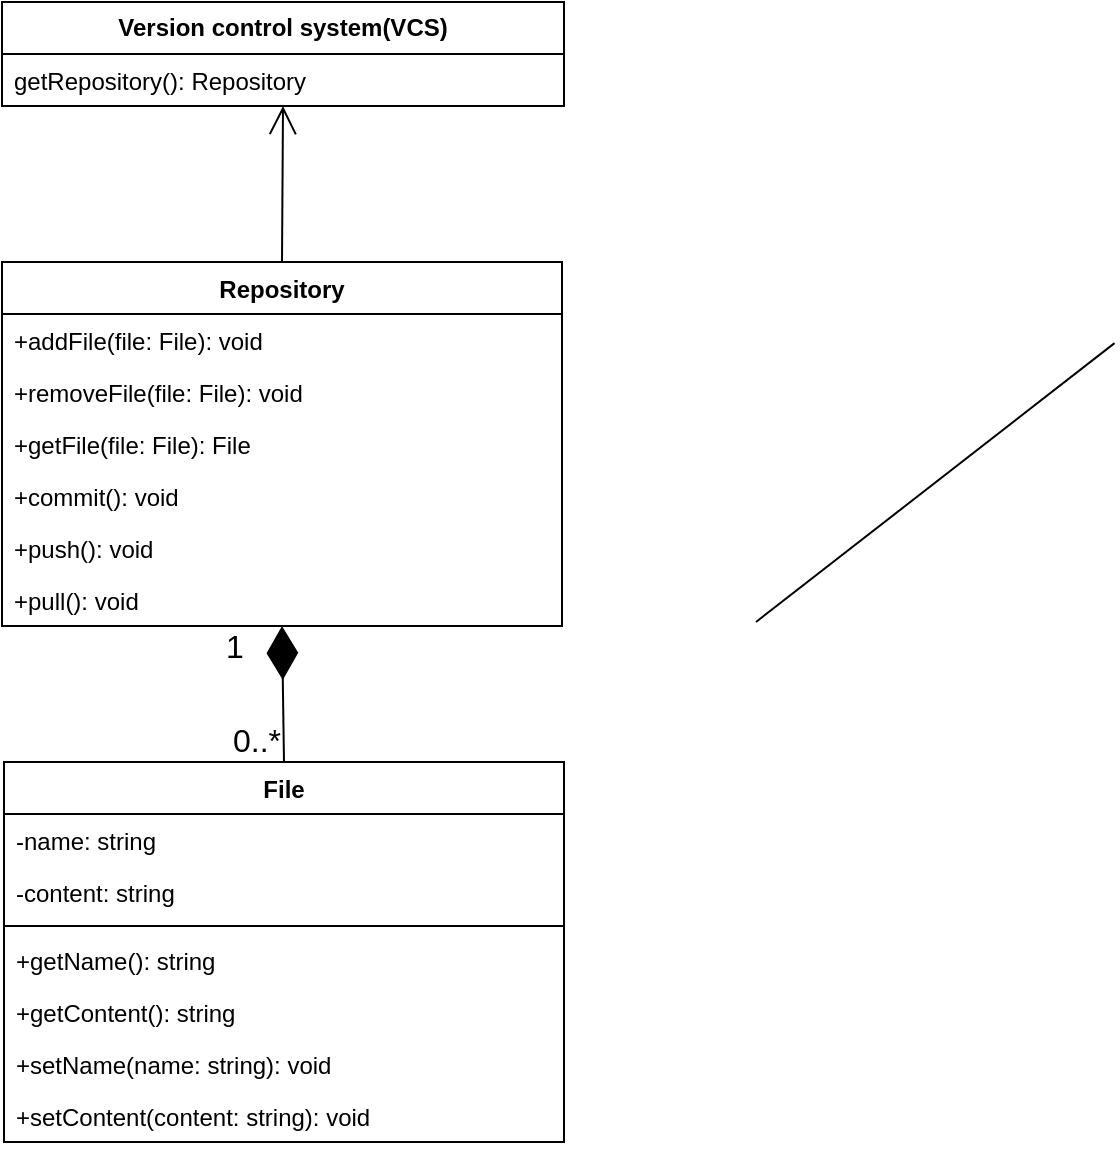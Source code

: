 <mxfile version="22.0.8" type="device">
  <diagram id="C5RBs43oDa-KdzZeNtuy" name="Page-1">
    <mxGraphModel dx="1480" dy="-343" grid="1" gridSize="10" guides="1" tooltips="1" connect="1" arrows="1" fold="1" page="1" pageScale="1" pageWidth="827" pageHeight="1169" math="0" shadow="0">
      <root>
        <mxCell id="WIyWlLk6GJQsqaUBKTNV-0" />
        <mxCell id="WIyWlLk6GJQsqaUBKTNV-1" parent="WIyWlLk6GJQsqaUBKTNV-0" />
        <mxCell id="Uz1XD-j5Nki4w_5RUH9i-2" value="&lt;b&gt;Version control system(VCS)&lt;/b&gt;" style="swimlane;fontStyle=0;childLayout=stackLayout;horizontal=1;startSize=26;fillColor=none;horizontalStack=0;resizeParent=1;resizeParentMax=0;resizeLast=0;collapsible=1;marginBottom=0;whiteSpace=wrap;html=1;" vertex="1" parent="WIyWlLk6GJQsqaUBKTNV-1">
          <mxGeometry x="273" y="1270" width="281" height="52" as="geometry">
            <mxRectangle x="330" y="1380" width="70" height="30" as="alternateBounds" />
          </mxGeometry>
        </mxCell>
        <mxCell id="Uz1XD-j5Nki4w_5RUH9i-3" value="getRepository(): Repository" style="text;strokeColor=none;fillColor=none;align=left;verticalAlign=top;spacingLeft=4;spacingRight=4;overflow=hidden;rotatable=0;points=[[0,0.5],[1,0.5]];portConstraint=eastwest;whiteSpace=wrap;html=1;" vertex="1" parent="Uz1XD-j5Nki4w_5RUH9i-2">
          <mxGeometry y="26" width="281" height="26" as="geometry" />
        </mxCell>
        <mxCell id="Uz1XD-j5Nki4w_5RUH9i-11" value="" style="endArrow=open;endFill=1;endSize=12;html=1;rounded=0;entryX=0.5;entryY=1;entryDx=0;entryDy=0;exitX=0.5;exitY=0;exitDx=0;exitDy=0;" edge="1" parent="WIyWlLk6GJQsqaUBKTNV-1" source="Uz1XD-j5Nki4w_5RUH9i-12" target="Uz1XD-j5Nki4w_5RUH9i-2">
          <mxGeometry width="160" relative="1" as="geometry">
            <mxPoint x="486.5" y="1490" as="sourcePoint" />
            <mxPoint x="636.5" y="1370" as="targetPoint" />
          </mxGeometry>
        </mxCell>
        <mxCell id="Uz1XD-j5Nki4w_5RUH9i-12" value="Repository" style="swimlane;fontStyle=1;align=center;verticalAlign=top;childLayout=stackLayout;horizontal=1;startSize=26;horizontalStack=0;resizeParent=1;resizeParentMax=0;resizeLast=0;collapsible=1;marginBottom=0;whiteSpace=wrap;html=1;" vertex="1" parent="WIyWlLk6GJQsqaUBKTNV-1">
          <mxGeometry x="273" y="1400" width="280" height="182" as="geometry" />
        </mxCell>
        <mxCell id="Uz1XD-j5Nki4w_5RUH9i-13" value="+addFile(file: File): void" style="text;strokeColor=none;fillColor=none;align=left;verticalAlign=top;spacingLeft=4;spacingRight=4;overflow=hidden;rotatable=0;points=[[0,0.5],[1,0.5]];portConstraint=eastwest;whiteSpace=wrap;html=1;" vertex="1" parent="Uz1XD-j5Nki4w_5RUH9i-12">
          <mxGeometry y="26" width="280" height="26" as="geometry" />
        </mxCell>
        <mxCell id="Uz1XD-j5Nki4w_5RUH9i-14" value="+removeFile(file: File): void" style="text;strokeColor=none;fillColor=none;align=left;verticalAlign=top;spacingLeft=4;spacingRight=4;overflow=hidden;rotatable=0;points=[[0,0.5],[1,0.5]];portConstraint=eastwest;whiteSpace=wrap;html=1;" vertex="1" parent="Uz1XD-j5Nki4w_5RUH9i-12">
          <mxGeometry y="52" width="280" height="26" as="geometry" />
        </mxCell>
        <mxCell id="Uz1XD-j5Nki4w_5RUH9i-15" value="+getFile(file: File): File" style="text;strokeColor=none;fillColor=none;align=left;verticalAlign=top;spacingLeft=4;spacingRight=4;overflow=hidden;rotatable=0;points=[[0,0.5],[1,0.5]];portConstraint=eastwest;whiteSpace=wrap;html=1;" vertex="1" parent="Uz1XD-j5Nki4w_5RUH9i-12">
          <mxGeometry y="78" width="280" height="26" as="geometry" />
        </mxCell>
        <mxCell id="Uz1XD-j5Nki4w_5RUH9i-16" value="+commit(): void" style="text;strokeColor=none;fillColor=none;align=left;verticalAlign=top;spacingLeft=4;spacingRight=4;overflow=hidden;rotatable=0;points=[[0,0.5],[1,0.5]];portConstraint=eastwest;whiteSpace=wrap;html=1;" vertex="1" parent="Uz1XD-j5Nki4w_5RUH9i-12">
          <mxGeometry y="104" width="280" height="26" as="geometry" />
        </mxCell>
        <mxCell id="Uz1XD-j5Nki4w_5RUH9i-17" value="+push(): void" style="text;strokeColor=none;fillColor=none;align=left;verticalAlign=top;spacingLeft=4;spacingRight=4;overflow=hidden;rotatable=0;points=[[0,0.5],[1,0.5]];portConstraint=eastwest;whiteSpace=wrap;html=1;" vertex="1" parent="Uz1XD-j5Nki4w_5RUH9i-12">
          <mxGeometry y="130" width="280" height="26" as="geometry" />
        </mxCell>
        <mxCell id="Uz1XD-j5Nki4w_5RUH9i-18" value="+pull(): void" style="text;strokeColor=none;fillColor=none;align=left;verticalAlign=top;spacingLeft=4;spacingRight=4;overflow=hidden;rotatable=0;points=[[0,0.5],[1,0.5]];portConstraint=eastwest;whiteSpace=wrap;html=1;" vertex="1" parent="Uz1XD-j5Nki4w_5RUH9i-12">
          <mxGeometry y="156" width="280" height="26" as="geometry" />
        </mxCell>
        <mxCell id="Uz1XD-j5Nki4w_5RUH9i-43" value="" style="endArrow=diamondThin;endFill=1;endSize=24;html=1;rounded=0;entryX=0.5;entryY=1;entryDx=0;entryDy=0;exitX=0.5;exitY=0;exitDx=0;exitDy=0;" edge="1" parent="WIyWlLk6GJQsqaUBKTNV-1" source="Uz1XD-j5Nki4w_5RUH9i-63" target="Uz1XD-j5Nki4w_5RUH9i-12">
          <mxGeometry width="160" relative="1" as="geometry">
            <mxPoint x="442" y="1800" as="sourcePoint" />
            <mxPoint x="714" y="1550" as="targetPoint" />
          </mxGeometry>
        </mxCell>
        <mxCell id="Uz1XD-j5Nki4w_5RUH9i-68" value="0..*" style="edgeLabel;html=1;align=center;verticalAlign=middle;resizable=0;points=[];fontSize=16;" vertex="1" connectable="0" parent="Uz1XD-j5Nki4w_5RUH9i-43">
          <mxGeometry x="-0.681" y="3" relative="1" as="geometry">
            <mxPoint x="-11" as="offset" />
          </mxGeometry>
        </mxCell>
        <mxCell id="Uz1XD-j5Nki4w_5RUH9i-69" value="1" style="edgeLabel;html=1;align=center;verticalAlign=middle;resizable=0;points=[];fontSize=16;" vertex="1" connectable="0" parent="Uz1XD-j5Nki4w_5RUH9i-43">
          <mxGeometry x="0.509" y="2" relative="1" as="geometry">
            <mxPoint x="-22" y="-7" as="offset" />
          </mxGeometry>
        </mxCell>
        <mxCell id="Uz1XD-j5Nki4w_5RUH9i-59" value="" style="endArrow=none;html=1;rounded=0;entryX=0.5;entryY=0;entryDx=0;entryDy=0;exitX=0.494;exitY=0.945;exitDx=0;exitDy=0;exitPerimeter=0;" edge="1" parent="WIyWlLk6GJQsqaUBKTNV-1" target="Uz1XD-j5Nki4w_5RUH9i-56">
          <mxGeometry width="50" height="50" relative="1" as="geometry">
            <mxPoint x="829.28" y="1440.57" as="sourcePoint" />
            <mxPoint x="650" y="1580" as="targetPoint" />
          </mxGeometry>
        </mxCell>
        <mxCell id="Uz1XD-j5Nki4w_5RUH9i-63" value="File" style="swimlane;fontStyle=1;align=center;verticalAlign=top;childLayout=stackLayout;horizontal=1;startSize=26;horizontalStack=0;resizeParent=1;resizeParentMax=0;resizeLast=0;collapsible=1;marginBottom=0;whiteSpace=wrap;html=1;" vertex="1" parent="WIyWlLk6GJQsqaUBKTNV-1">
          <mxGeometry x="274" y="1650" width="280" height="190" as="geometry" />
        </mxCell>
        <mxCell id="Uz1XD-j5Nki4w_5RUH9i-64" value="-name: string" style="text;strokeColor=none;fillColor=none;align=left;verticalAlign=top;spacingLeft=4;spacingRight=4;overflow=hidden;rotatable=0;points=[[0,0.5],[1,0.5]];portConstraint=eastwest;whiteSpace=wrap;html=1;" vertex="1" parent="Uz1XD-j5Nki4w_5RUH9i-63">
          <mxGeometry y="26" width="280" height="26" as="geometry" />
        </mxCell>
        <mxCell id="Uz1XD-j5Nki4w_5RUH9i-65" value="-content: string" style="text;strokeColor=none;fillColor=none;align=left;verticalAlign=top;spacingLeft=4;spacingRight=4;overflow=hidden;rotatable=0;points=[[0,0.5],[1,0.5]];portConstraint=eastwest;whiteSpace=wrap;html=1;" vertex="1" parent="Uz1XD-j5Nki4w_5RUH9i-63">
          <mxGeometry y="52" width="280" height="26" as="geometry" />
        </mxCell>
        <mxCell id="Uz1XD-j5Nki4w_5RUH9i-19" value="" style="line;strokeWidth=1;fillColor=none;align=left;verticalAlign=middle;spacingTop=-1;spacingLeft=3;spacingRight=3;rotatable=0;labelPosition=right;points=[];portConstraint=eastwest;strokeColor=inherit;" vertex="1" parent="Uz1XD-j5Nki4w_5RUH9i-63">
          <mxGeometry y="78" width="280" height="8" as="geometry" />
        </mxCell>
        <mxCell id="Uz1XD-j5Nki4w_5RUH9i-66" value="+getName(): string" style="text;strokeColor=none;fillColor=none;align=left;verticalAlign=top;spacingLeft=4;spacingRight=4;overflow=hidden;rotatable=0;points=[[0,0.5],[1,0.5]];portConstraint=eastwest;whiteSpace=wrap;html=1;" vertex="1" parent="Uz1XD-j5Nki4w_5RUH9i-63">
          <mxGeometry y="86" width="280" height="26" as="geometry" />
        </mxCell>
        <mxCell id="Uz1XD-j5Nki4w_5RUH9i-70" value="+getContent(): string" style="text;strokeColor=none;fillColor=none;align=left;verticalAlign=top;spacingLeft=4;spacingRight=4;overflow=hidden;rotatable=0;points=[[0,0.5],[1,0.5]];portConstraint=eastwest;whiteSpace=wrap;html=1;" vertex="1" parent="Uz1XD-j5Nki4w_5RUH9i-63">
          <mxGeometry y="112" width="280" height="26" as="geometry" />
        </mxCell>
        <mxCell id="Uz1XD-j5Nki4w_5RUH9i-71" value="+setName(name: string): void" style="text;strokeColor=none;fillColor=none;align=left;verticalAlign=top;spacingLeft=4;spacingRight=4;overflow=hidden;rotatable=0;points=[[0,0.5],[1,0.5]];portConstraint=eastwest;whiteSpace=wrap;html=1;" vertex="1" parent="Uz1XD-j5Nki4w_5RUH9i-63">
          <mxGeometry y="138" width="280" height="26" as="geometry" />
        </mxCell>
        <mxCell id="Uz1XD-j5Nki4w_5RUH9i-72" value="+setContent(content: string): void" style="text;strokeColor=none;fillColor=none;align=left;verticalAlign=top;spacingLeft=4;spacingRight=4;overflow=hidden;rotatable=0;points=[[0,0.5],[1,0.5]];portConstraint=eastwest;whiteSpace=wrap;html=1;" vertex="1" parent="Uz1XD-j5Nki4w_5RUH9i-63">
          <mxGeometry y="164" width="280" height="26" as="geometry" />
        </mxCell>
      </root>
    </mxGraphModel>
  </diagram>
</mxfile>
